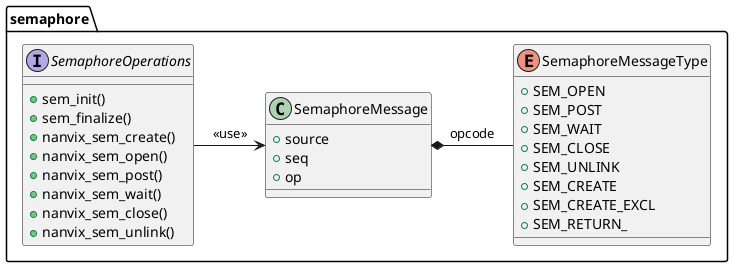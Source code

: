 @startuml

namespace semaphore {

	interface SemaphoreOperations {
		+ sem_init()
		+ sem_finalize()
		+ nanvix_sem_create()
		+ nanvix_sem_open()
		+ nanvix_sem_post()
		+ nanvix_sem_wait()
		+ nanvix_sem_close()
		+ nanvix_sem_unlink()
	}

	class SemaphoreMessage {
		+ source
	    + seq	
		+ op
	}

	enum SemaphoreMessageType {
		+ SEM_OPEN
		+ SEM_POST
		+ SEM_WAIT
		+ SEM_CLOSE
		+ SEM_UNLINK
		+ SEM_CREATE
		+ SEM_CREATE_EXCL
		+ SEM_RETURN_
	}

	SemaphoreMessage    *- SemaphoreMessageType : opcode
	SemaphoreOperations -> SemaphoreMessage     : <<use>>
}

@enduml
